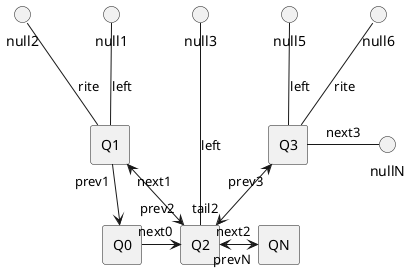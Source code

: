 @startuml

rectangle Q0

rectangle Q1
rectangle Q2
rectangle Q3

rectangle QN

Q0 <-up- "prev1" Q1

Q1  -up-() null2:"rite"
Q1  -up-() null1:"left"

Q0 "next0" -right-> Q2

Q1 "next1" <-down-> "prev2" Q2

Q2  --up-() null3:"left"

Q2 "tail2" <-up-> "prev3" Q3

Q2 "next2" <-right-> "prevN" QN

Q3  -up-() null6:"rite"
Q3  -up-() null5:"left"
Q3  -right-() nullN:next3

Q3 -[hidden]- QN

@enduml